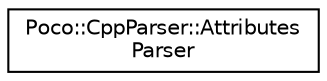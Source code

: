 digraph "Graphical Class Hierarchy"
{
 // LATEX_PDF_SIZE
  edge [fontname="Helvetica",fontsize="10",labelfontname="Helvetica",labelfontsize="10"];
  node [fontname="Helvetica",fontsize="10",shape=record];
  rankdir="LR";
  Node0 [label="Poco::CppParser::Attributes\lParser",height=0.2,width=0.4,color="black", fillcolor="white", style="filled",URL="$classPoco_1_1CppParser_1_1AttributesParser.html",tooltip=" "];
}
